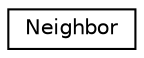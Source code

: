digraph "Graphical Class Hierarchy"
{
 // LATEX_PDF_SIZE
  edge [fontname="Helvetica",fontsize="10",labelfontname="Helvetica",labelfontsize="10"];
  node [fontname="Helvetica",fontsize="10",shape=record];
  rankdir="LR";
  Node0 [label="Neighbor",height=0.2,width=0.4,color="black", fillcolor="white", style="filled",URL="$structNeighbor.html",tooltip=" "];
}
